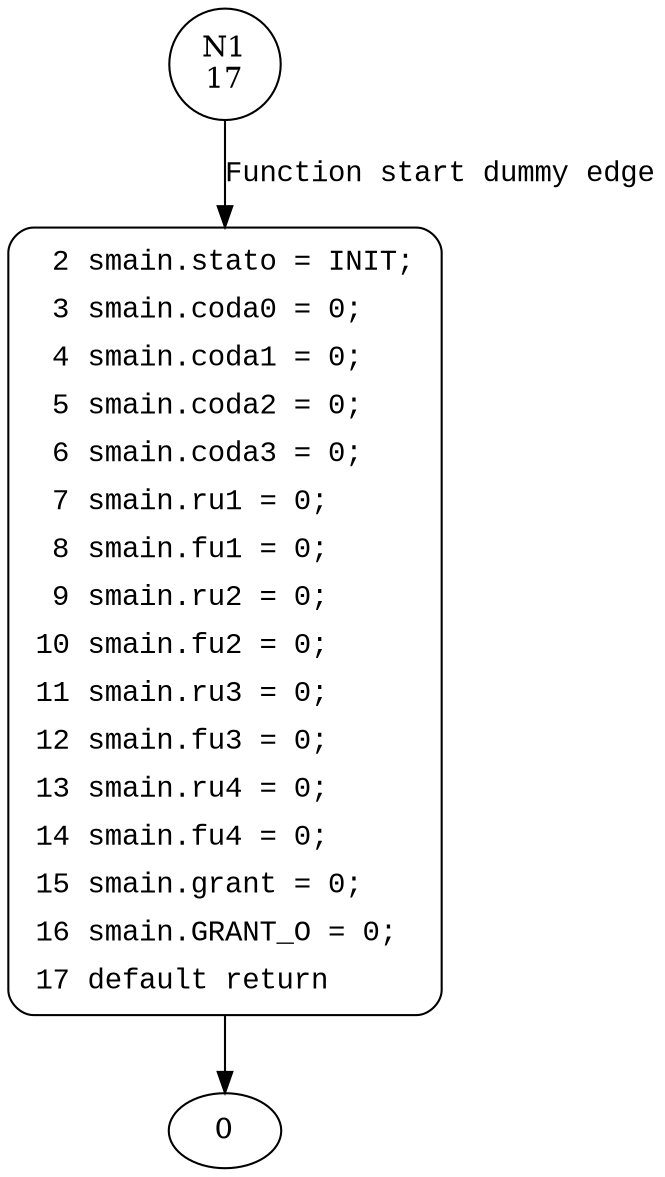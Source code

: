 digraph initial {
1 [shape="circle" label="N1\n17"]
2 [shape="circle" label="N2\n16"]
2 [style="filled,bold" penwidth="1" fillcolor="white" fontname="Courier New" shape="Mrecord" label=<<table border="0" cellborder="0" cellpadding="3" bgcolor="white"><tr><td align="right">2</td><td align="left">smain.stato = INIT;</td></tr><tr><td align="right">3</td><td align="left">smain.coda0 = 0;</td></tr><tr><td align="right">4</td><td align="left">smain.coda1 = 0;</td></tr><tr><td align="right">5</td><td align="left">smain.coda2 = 0;</td></tr><tr><td align="right">6</td><td align="left">smain.coda3 = 0;</td></tr><tr><td align="right">7</td><td align="left">smain.ru1 = 0;</td></tr><tr><td align="right">8</td><td align="left">smain.fu1 = 0;</td></tr><tr><td align="right">9</td><td align="left">smain.ru2 = 0;</td></tr><tr><td align="right">10</td><td align="left">smain.fu2 = 0;</td></tr><tr><td align="right">11</td><td align="left">smain.ru3 = 0;</td></tr><tr><td align="right">12</td><td align="left">smain.fu3 = 0;</td></tr><tr><td align="right">13</td><td align="left">smain.ru4 = 0;</td></tr><tr><td align="right">14</td><td align="left">smain.fu4 = 0;</td></tr><tr><td align="right">15</td><td align="left">smain.grant = 0;</td></tr><tr><td align="right">16</td><td align="left">smain.GRANT_O = 0;</td></tr><tr><td align="right">17</td><td align="left">default return</td></tr></table>>]
2 -> 0[label=""]
1 -> 2 [label="Function start dummy edge" fontname="Courier New"]
}